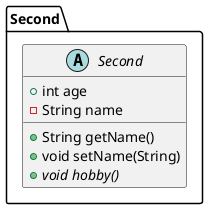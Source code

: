 @startuml
abstract class Second.Second {
+ int age
- String name
+ String getName()
+ void setName(String)
+ {abstract}void hobby()
}


@enduml